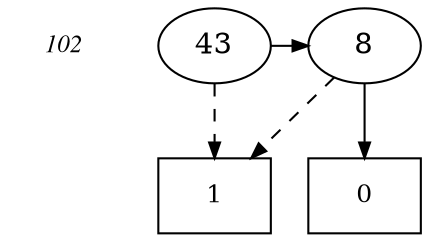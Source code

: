digraph BDD {
center = true;
{ rank = same; { node [style=invis]; "T" };
 { node [shape=box,fontsize=12]; "0"; }
  { node [shape=box,fontsize=12]; "1"; }
}
{ rank=same; { node [shape=plaintext,fontname="Times Italic",fontsize=12] "102" };"8";"43";}
edge [style = invis]; {"102" -> "T"; }
"8" -> "0" [style=solid,arrowsize=".75"];
"8" -> "1" [style=dashed,arrowsize=".75"];
"43" -> "8" [style=solid,arrowsize=".75"];
"43" -> "1" [style=dashed,arrowsize=".75"];
}
